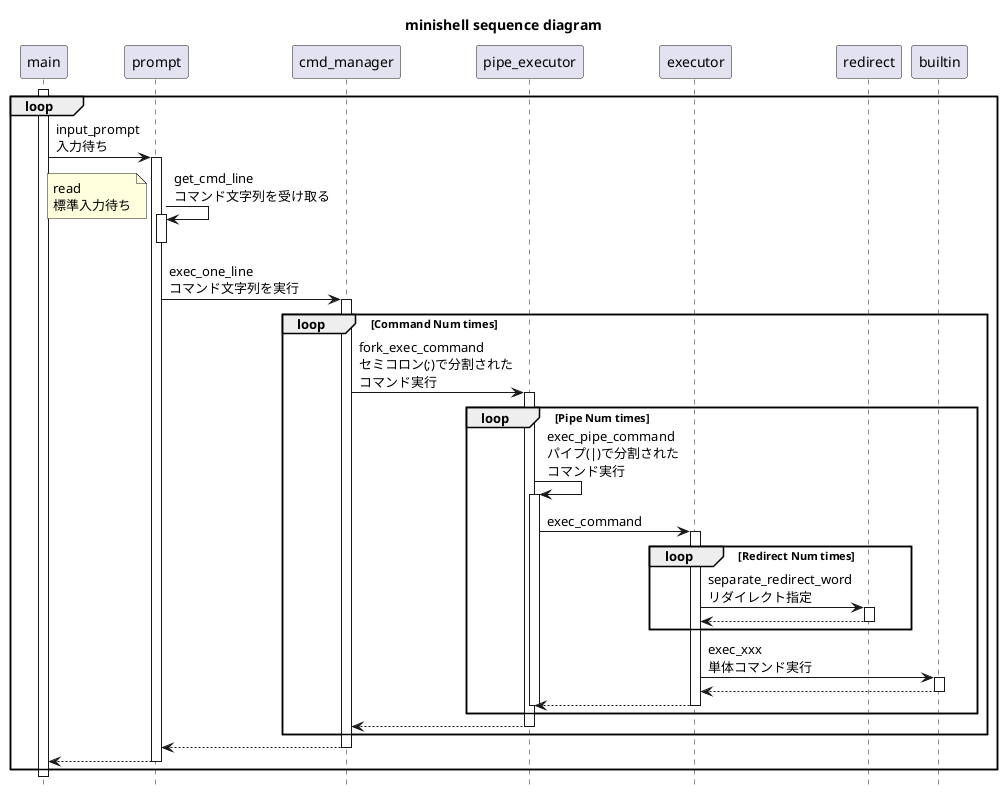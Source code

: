 

@startuml
title minishell sequence diagram
hide footbox

participant "main" as Main
participant "prompt" as Prompt
participant "cmd_manager" as CmdMgr
participant "pipe_executor" as PipeExe
participant "executor" as Exec
participant "redirect" as Redirect
participant "builtin" as Builtin

activate Main
loop
Main->Prompt: input_prompt\n入力待ち
activate Prompt
Prompt->Prompt: get_cmd_line\nコマンド文字列を受け取る
activate Prompt
note left: read\n標準入力待ち
deactivate Prompt
Prompt->CmdMgr: exec_one_line\nコマンド文字列を実行
activate CmdMgr
loop Command Num times
	CmdMgr->PipeExe: fork_exec_command\nセミコロン(;)で分割された\nコマンド実行
	activate PipeExe
	loop Pipe Num times
		PipeExe->PipeExe: exec_pipe_command\nパイプ(|)で分割された\nコマンド実行
		activate PipeExe
		PipeExe->Exec: exec_command
		activate Exec
		loop Redirect Num times
			Exec->Redirect: separate_redirect_word\nリダイレクト指定
			activate Redirect
			Exec<--Redirect
			deactivate Redirect
		end
		Exec->Builtin: exec_xxx\n単体コマンド実行
		activate Builtin
		Exec<--Builtin
		deactivate Builtin
		PipeExe<--Exec
		deactivate Exec
		deactivate PipeExe
	end
	CmdMgr<--PipeExe
	deactivate PipeExe
end
Prompt<--CmdMgr
deactivate CmdMgr
Main<--Prompt
deactivate Prompt
end

deactivate Main



@enduml